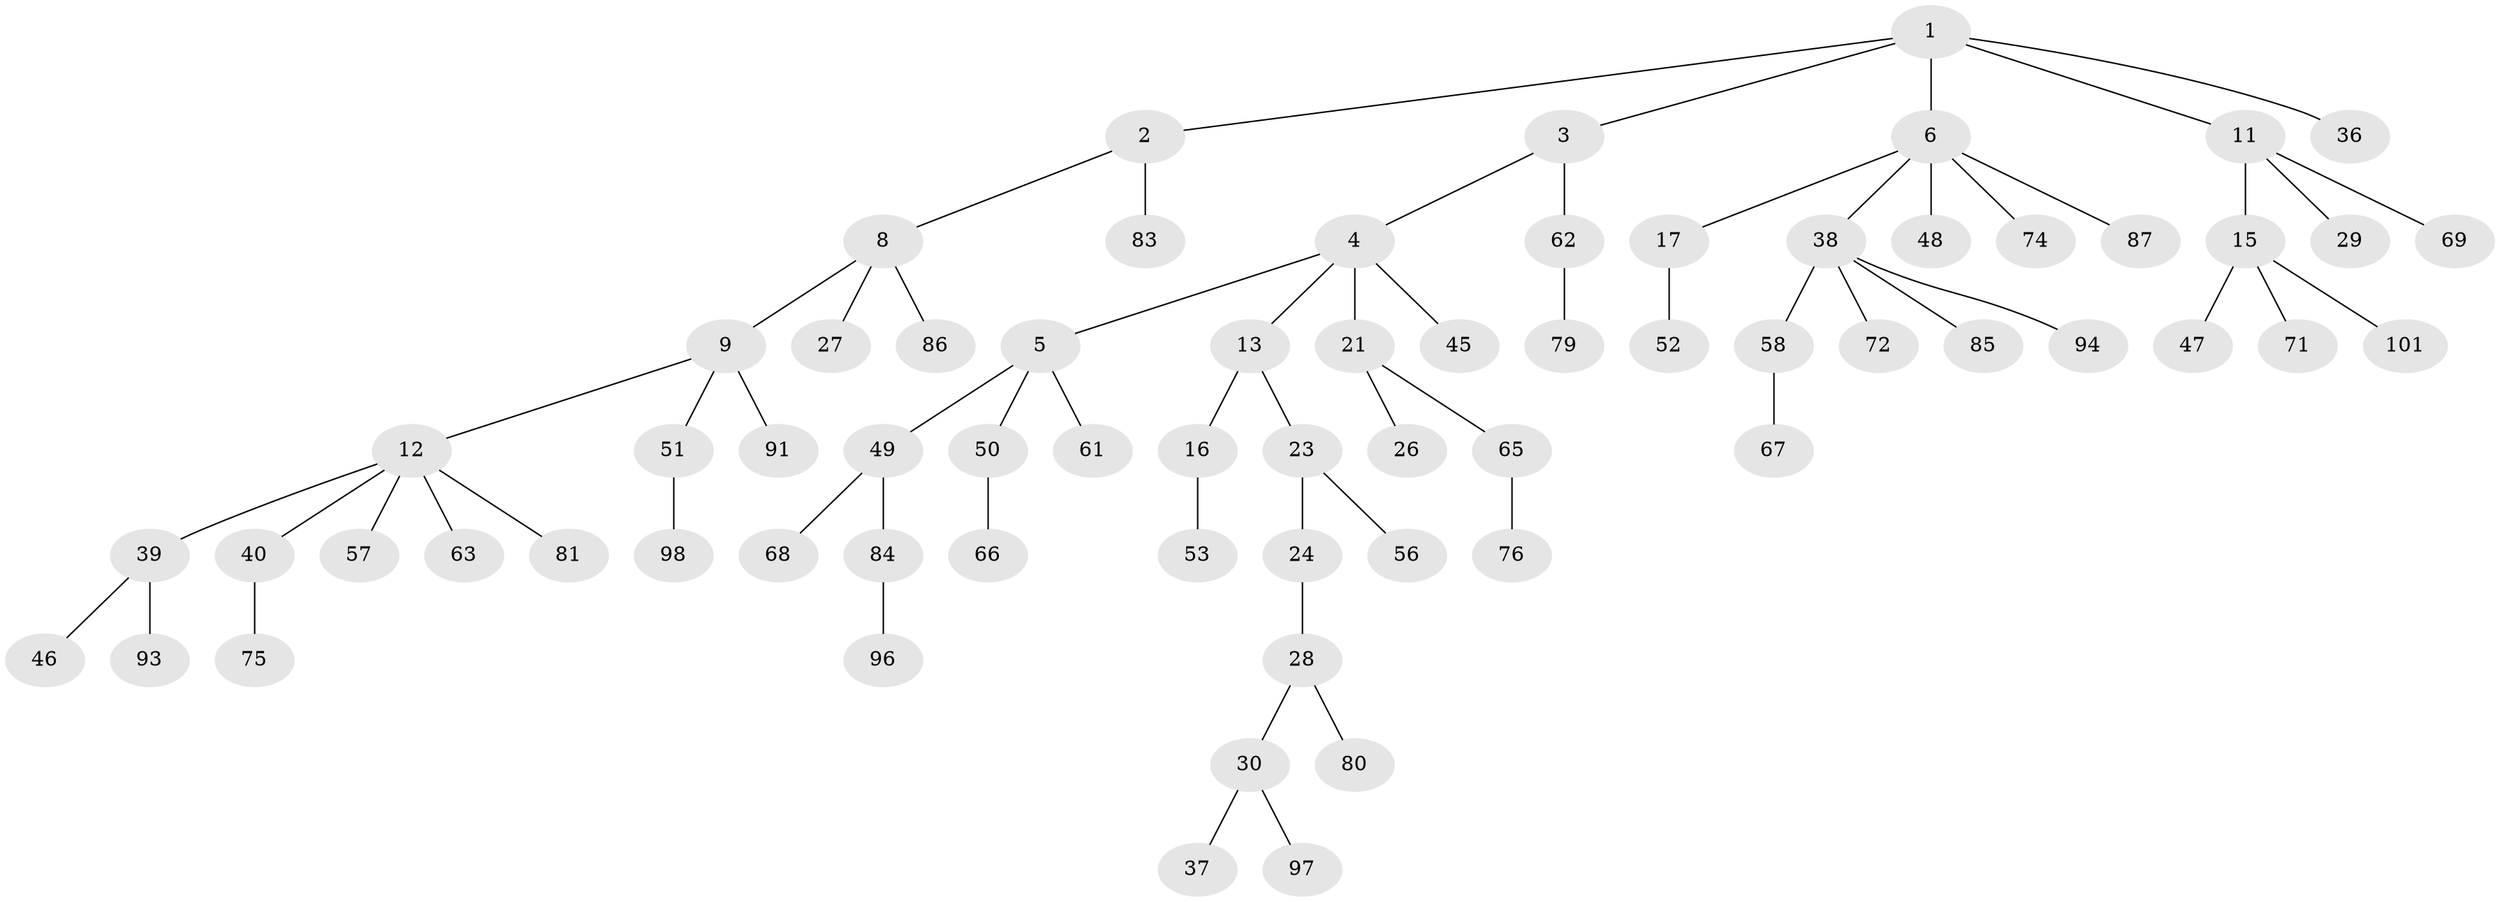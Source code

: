 // Generated by graph-tools (version 1.1) at 2025/24/03/03/25 07:24:07]
// undirected, 67 vertices, 66 edges
graph export_dot {
graph [start="1"]
  node [color=gray90,style=filled];
  1 [super="+10"];
  2 [super="+22"];
  3 [super="+42"];
  4 [super="+7"];
  5 [super="+14"];
  6 [super="+25"];
  8 [super="+19"];
  9 [super="+35"];
  11 [super="+34"];
  12 [super="+20"];
  13 [super="+18"];
  15 [super="+32"];
  16;
  17 [super="+31"];
  21 [super="+41"];
  23 [super="+44"];
  24;
  26 [super="+78"];
  27 [super="+99"];
  28 [super="+54"];
  29 [super="+33"];
  30 [super="+95"];
  36;
  37 [super="+55"];
  38 [super="+43"];
  39 [super="+70"];
  40;
  45 [super="+82"];
  46;
  47;
  48;
  49;
  50;
  51 [super="+59"];
  52;
  53 [super="+60"];
  56 [super="+64"];
  57;
  58;
  61 [super="+73"];
  62;
  63;
  65;
  66;
  67;
  68 [super="+89"];
  69 [super="+92"];
  71;
  72 [super="+88"];
  74;
  75 [super="+77"];
  76 [super="+90"];
  79;
  80;
  81;
  83;
  84 [super="+100"];
  85;
  86;
  87;
  91;
  93;
  94;
  96;
  97;
  98;
  101;
  1 -- 2;
  1 -- 3;
  1 -- 6;
  1 -- 11;
  1 -- 36;
  2 -- 8;
  2 -- 83;
  3 -- 4;
  3 -- 62;
  4 -- 5;
  4 -- 21;
  4 -- 13;
  4 -- 45;
  5 -- 49;
  5 -- 61;
  5 -- 50;
  6 -- 17;
  6 -- 48;
  6 -- 38;
  6 -- 87;
  6 -- 74;
  8 -- 9;
  8 -- 86;
  8 -- 27;
  9 -- 12;
  9 -- 51;
  9 -- 91;
  11 -- 15;
  11 -- 29;
  11 -- 69;
  12 -- 63;
  12 -- 81;
  12 -- 40;
  12 -- 57;
  12 -- 39;
  13 -- 16;
  13 -- 23;
  15 -- 47;
  15 -- 71;
  15 -- 101;
  16 -- 53;
  17 -- 52;
  21 -- 26;
  21 -- 65;
  23 -- 24;
  23 -- 56;
  24 -- 28;
  28 -- 30;
  28 -- 80;
  30 -- 37;
  30 -- 97;
  38 -- 58;
  38 -- 72;
  38 -- 94;
  38 -- 85;
  39 -- 46;
  39 -- 93;
  40 -- 75;
  49 -- 68;
  49 -- 84;
  50 -- 66;
  51 -- 98;
  58 -- 67;
  62 -- 79;
  65 -- 76;
  84 -- 96;
}
